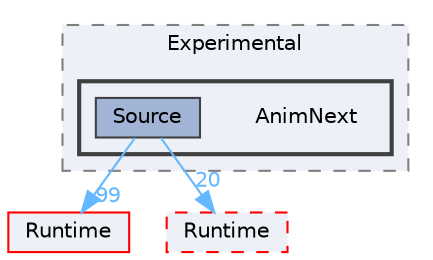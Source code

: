 digraph "AnimNext"
{
 // INTERACTIVE_SVG=YES
 // LATEX_PDF_SIZE
  bgcolor="transparent";
  edge [fontname=Helvetica,fontsize=10,labelfontname=Helvetica,labelfontsize=10];
  node [fontname=Helvetica,fontsize=10,shape=box,height=0.2,width=0.4];
  compound=true
  subgraph clusterdir_6e0c5d987c338b0072956bd3eccf79be {
    graph [ bgcolor="#edf0f7", pencolor="grey50", label="Experimental", fontname=Helvetica,fontsize=10 style="filled,dashed", URL="dir_6e0c5d987c338b0072956bd3eccf79be.html",tooltip=""]
  subgraph clusterdir_ebfc70b225cdd53f599c3ad0db76b4bf {
    graph [ bgcolor="#edf0f7", pencolor="grey25", label="", fontname=Helvetica,fontsize=10 style="filled,bold", URL="dir_ebfc70b225cdd53f599c3ad0db76b4bf.html",tooltip=""]
    dir_ebfc70b225cdd53f599c3ad0db76b4bf [shape=plaintext, label="AnimNext"];
  dir_d01b67f0ab4d30f84ebbae3f64039986 [label="Source", fillcolor="#a2b4d6", color="grey25", style="filled", URL="dir_d01b67f0ab4d30f84ebbae3f64039986.html",tooltip=""];
  }
  }
  dir_7536b172fbd480bfd146a1b1acd6856b [label="Runtime", fillcolor="#edf0f7", color="red", style="filled", URL="dir_7536b172fbd480bfd146a1b1acd6856b.html",tooltip=""];
  dir_a60e1ce30f7313164a0e11a69cddad56 [label="Runtime", fillcolor="#edf0f7", color="red", style="filled,dashed", URL="dir_a60e1ce30f7313164a0e11a69cddad56.html",tooltip=""];
  dir_d01b67f0ab4d30f84ebbae3f64039986->dir_7536b172fbd480bfd146a1b1acd6856b [headlabel="99", labeldistance=1.5 headhref="dir_001060_000984.html" href="dir_001060_000984.html" color="steelblue1" fontcolor="steelblue1"];
  dir_d01b67f0ab4d30f84ebbae3f64039986->dir_a60e1ce30f7313164a0e11a69cddad56 [headlabel="20", labeldistance=1.5 headhref="dir_001060_000983.html" href="dir_001060_000983.html" color="steelblue1" fontcolor="steelblue1"];
}
